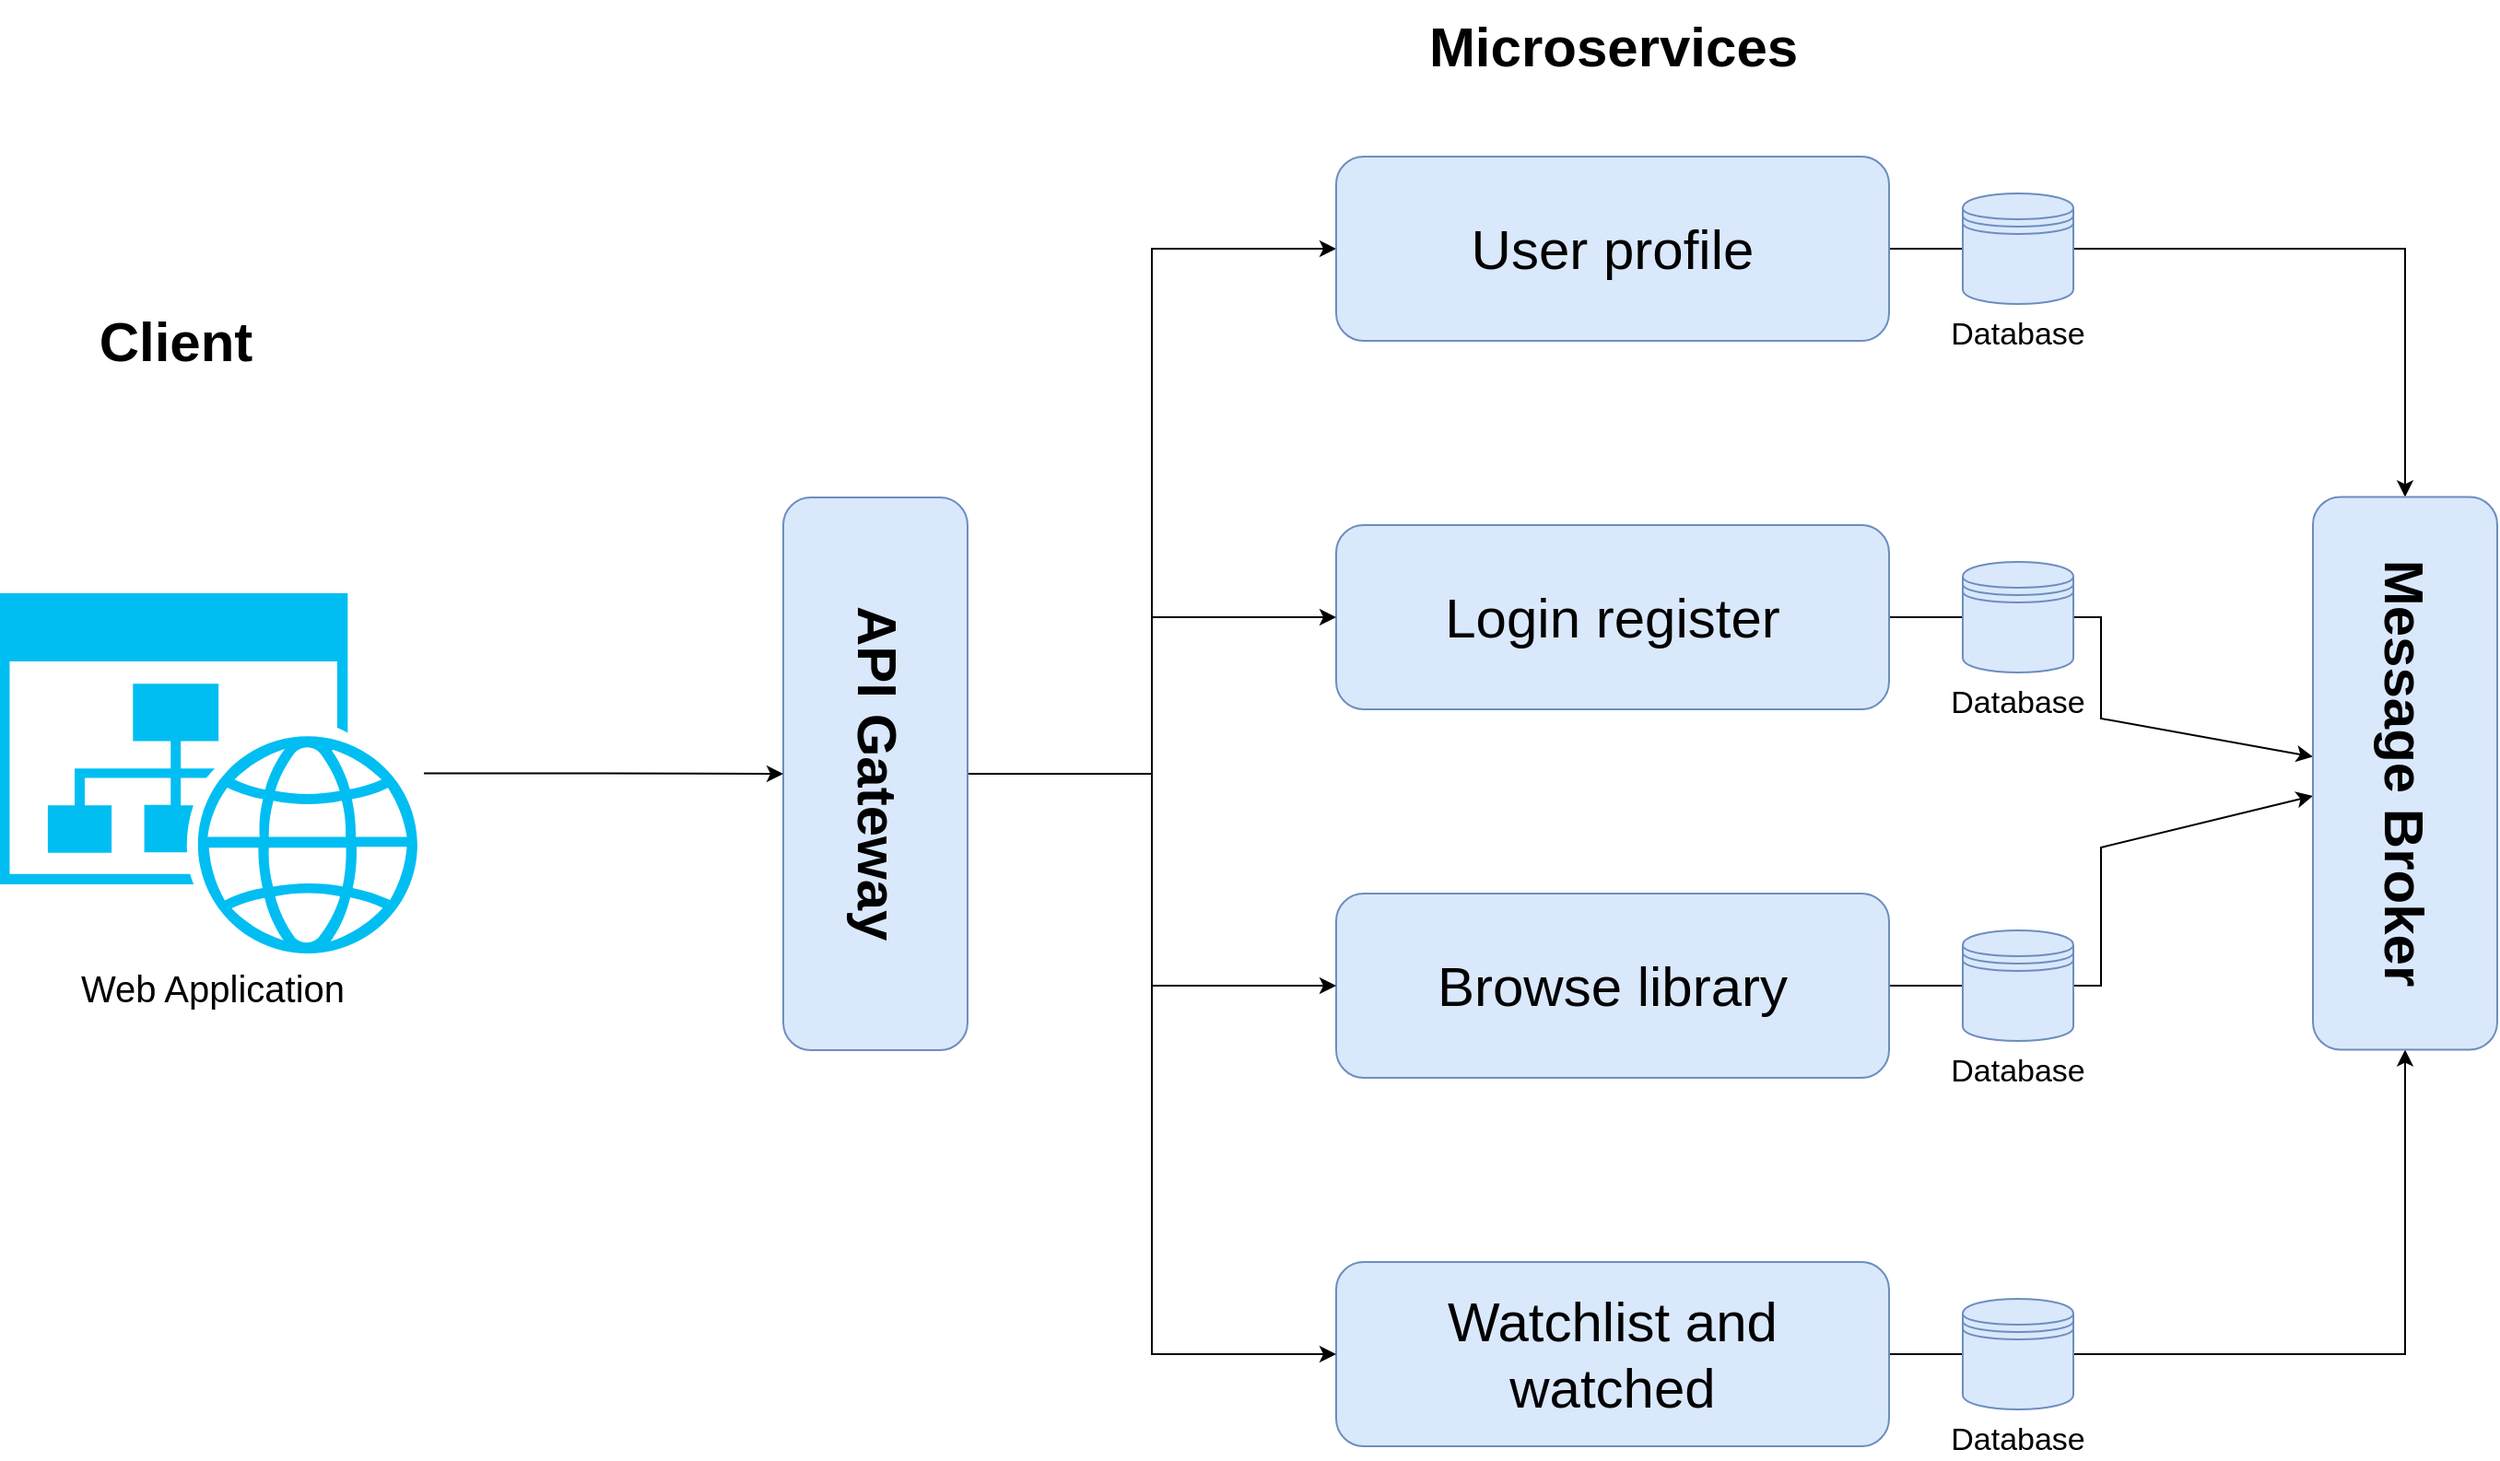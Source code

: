 <mxfile version="24.8.6">
  <diagram name="Page-1" id="HA9yUxEbgHrG_VeOb4g_">
    <mxGraphModel dx="2074" dy="1098" grid="1" gridSize="10" guides="1" tooltips="1" connect="1" arrows="1" fold="1" page="1" pageScale="1" pageWidth="1600" pageHeight="900" math="0" shadow="0">
      <root>
        <mxCell id="0" />
        <mxCell id="1" parent="0" />
        <mxCell id="3VEuuZPruA8IvIGfFSF4-28" style="edgeStyle=orthogonalEdgeStyle;rounded=0;orthogonalLoop=1;jettySize=auto;html=1;exitX=1;exitY=0.5;exitDx=0;exitDy=0;" edge="1" parent="1" source="afaeD62_QibHUqOajYW0-1" target="3VEuuZPruA8IvIGfFSF4-20">
          <mxGeometry relative="1" as="geometry">
            <Array as="points">
              <mxPoint x="1260" y="385" />
              <mxPoint x="1260" y="440" />
            </Array>
          </mxGeometry>
        </mxCell>
        <mxCell id="afaeD62_QibHUqOajYW0-1" value="Login register" style="rounded=1;whiteSpace=wrap;html=1;shadow=0;fillColor=#dae8fc;strokeColor=#6c8ebf;fontSize=30;" parent="1" vertex="1">
          <mxGeometry x="845" y="335" width="300" height="100" as="geometry" />
        </mxCell>
        <mxCell id="3VEuuZPruA8IvIGfFSF4-31" style="edgeStyle=orthogonalEdgeStyle;rounded=0;orthogonalLoop=1;jettySize=auto;html=1;exitX=1;exitY=0.5;exitDx=0;exitDy=0;" edge="1" parent="1" source="afaeD62_QibHUqOajYW0-4" target="3VEuuZPruA8IvIGfFSF4-20">
          <mxGeometry relative="1" as="geometry">
            <Array as="points">
              <mxPoint x="1260" y="585" />
              <mxPoint x="1260" y="510" />
            </Array>
          </mxGeometry>
        </mxCell>
        <mxCell id="afaeD62_QibHUqOajYW0-4" value="Browse library" style="rounded=1;whiteSpace=wrap;html=1;shadow=0;strokeColor=#6c8ebf;align=center;verticalAlign=middle;fontFamily=Helvetica;fontSize=30;fontColor=default;fillColor=#dae8fc;" parent="1" vertex="1">
          <mxGeometry x="845" y="535" width="300" height="100" as="geometry" />
        </mxCell>
        <mxCell id="3VEuuZPruA8IvIGfFSF4-30" style="edgeStyle=orthogonalEdgeStyle;rounded=0;orthogonalLoop=1;jettySize=auto;html=1;exitX=1;exitY=0.5;exitDx=0;exitDy=0;" edge="1" parent="1" source="afaeD62_QibHUqOajYW0-5" target="3VEuuZPruA8IvIGfFSF4-20">
          <mxGeometry relative="1" as="geometry" />
        </mxCell>
        <mxCell id="afaeD62_QibHUqOajYW0-5" value="Watchlist and watched" style="rounded=1;whiteSpace=wrap;html=1;shadow=0;strokeColor=#6c8ebf;align=center;verticalAlign=middle;fontFamily=Helvetica;fontSize=30;fontColor=default;fillColor=#dae8fc;" parent="1" vertex="1">
          <mxGeometry x="845" y="735" width="300" height="100" as="geometry" />
        </mxCell>
        <mxCell id="afaeD62_QibHUqOajYW0-6" value="Database" style="shape=datastore;html=1;rounded=1;shadow=0;strokeColor=#6c8ebf;align=center;verticalAlign=top;fontFamily=Helvetica;fontSize=17;fontColor=default;fillColor=#dae8fc;horizontal=1;whiteSpace=wrap;labelBorderColor=none;textShadow=0;labelBackgroundColor=none;labelPosition=center;verticalLabelPosition=bottom;" parent="1" vertex="1">
          <mxGeometry x="1185" y="355" width="60" height="60" as="geometry" />
        </mxCell>
        <mxCell id="afaeD62_QibHUqOajYW0-7" value="Database" style="shape=datastore;html=1;rounded=1;shadow=0;strokeColor=#6c8ebf;align=center;verticalAlign=top;fontFamily=Helvetica;fontSize=17;fontColor=default;fillColor=#dae8fc;horizontal=1;whiteSpace=wrap;labelBorderColor=none;textShadow=0;labelBackgroundColor=none;labelPosition=center;verticalLabelPosition=bottom;" parent="1" vertex="1">
          <mxGeometry x="1185" y="555" width="60" height="60" as="geometry" />
        </mxCell>
        <mxCell id="afaeD62_QibHUqOajYW0-8" value="Database" style="shape=datastore;html=1;rounded=1;shadow=0;strokeColor=#6c8ebf;align=center;verticalAlign=top;fontFamily=Helvetica;fontSize=17;fontColor=default;fillColor=#dae8fc;horizontal=1;whiteSpace=wrap;labelBorderColor=none;textShadow=0;labelBackgroundColor=none;labelPosition=center;verticalLabelPosition=bottom;" parent="1" vertex="1">
          <mxGeometry x="1185" y="755" width="60" height="60" as="geometry" />
        </mxCell>
        <mxCell id="3VEuuZPruA8IvIGfFSF4-11" style="edgeStyle=orthogonalEdgeStyle;rounded=0;orthogonalLoop=1;jettySize=auto;html=1;exitX=0.5;exitY=1;exitDx=0;exitDy=0;entryX=0;entryY=0.5;entryDx=0;entryDy=0;" edge="1" parent="1" source="afaeD62_QibHUqOajYW0-11" target="3VEuuZPruA8IvIGfFSF4-3">
          <mxGeometry relative="1" as="geometry" />
        </mxCell>
        <mxCell id="3VEuuZPruA8IvIGfFSF4-12" style="edgeStyle=orthogonalEdgeStyle;rounded=0;orthogonalLoop=1;jettySize=auto;html=1;exitX=0.5;exitY=1;exitDx=0;exitDy=0;entryX=0;entryY=0.5;entryDx=0;entryDy=0;" edge="1" parent="1" source="afaeD62_QibHUqOajYW0-11" target="afaeD62_QibHUqOajYW0-1">
          <mxGeometry relative="1" as="geometry" />
        </mxCell>
        <mxCell id="3VEuuZPruA8IvIGfFSF4-13" style="edgeStyle=orthogonalEdgeStyle;rounded=0;orthogonalLoop=1;jettySize=auto;html=1;exitX=0.5;exitY=1;exitDx=0;exitDy=0;entryX=0;entryY=0.5;entryDx=0;entryDy=0;" edge="1" parent="1" source="afaeD62_QibHUqOajYW0-11" target="afaeD62_QibHUqOajYW0-4">
          <mxGeometry relative="1" as="geometry" />
        </mxCell>
        <mxCell id="3VEuuZPruA8IvIGfFSF4-14" style="edgeStyle=orthogonalEdgeStyle;rounded=0;orthogonalLoop=1;jettySize=auto;html=1;exitX=0.5;exitY=1;exitDx=0;exitDy=0;entryX=0;entryY=0.5;entryDx=0;entryDy=0;" edge="1" parent="1" source="afaeD62_QibHUqOajYW0-11" target="afaeD62_QibHUqOajYW0-5">
          <mxGeometry relative="1" as="geometry" />
        </mxCell>
        <mxCell id="afaeD62_QibHUqOajYW0-11" value="API Gateway" style="rounded=1;whiteSpace=wrap;html=1;shadow=0;fillColor=#dae8fc;strokeColor=#6c8ebf;fontSize=30;direction=north;flipH=0;horizontal=1;align=center;textDirection=vertical-lr;fontStyle=1" parent="1" vertex="1">
          <mxGeometry x="545" y="320" width="100" height="300" as="geometry" />
        </mxCell>
        <mxCell id="afaeD62_QibHUqOajYW0-20" value="Microservices" style="text;html=1;align=center;verticalAlign=middle;resizable=0;points=[];autosize=1;strokeColor=none;fillColor=none;fontFamily=Helvetica;fontSize=30;fontColor=default;fontStyle=1;shadow=0;" parent="1" vertex="1">
          <mxGeometry x="890" y="50" width="210" height="50" as="geometry" />
        </mxCell>
        <mxCell id="afaeD62_QibHUqOajYW0-17" value="Client" style="text;html=1;align=center;verticalAlign=middle;resizable=0;points=[];autosize=1;strokeColor=none;fillColor=none;fontFamily=Helvetica;fontSize=30;fontColor=default;fontStyle=1;shadow=0;" parent="1" vertex="1">
          <mxGeometry x="165" y="210" width="100" height="50" as="geometry" />
        </mxCell>
        <mxCell id="3VEuuZPruA8IvIGfFSF4-29" style="edgeStyle=orthogonalEdgeStyle;rounded=0;orthogonalLoop=1;jettySize=auto;html=1;exitX=1;exitY=0.5;exitDx=0;exitDy=0;" edge="1" parent="1" source="3VEuuZPruA8IvIGfFSF4-3" target="3VEuuZPruA8IvIGfFSF4-20">
          <mxGeometry relative="1" as="geometry" />
        </mxCell>
        <mxCell id="3VEuuZPruA8IvIGfFSF4-3" value="User profile" style="rounded=1;whiteSpace=wrap;html=1;shadow=0;fillColor=#dae8fc;strokeColor=#6c8ebf;fontSize=30;" vertex="1" parent="1">
          <mxGeometry x="845" y="135" width="300" height="100" as="geometry" />
        </mxCell>
        <mxCell id="3VEuuZPruA8IvIGfFSF4-19" style="edgeStyle=orthogonalEdgeStyle;rounded=0;orthogonalLoop=1;jettySize=auto;html=1;entryX=0.5;entryY=0;entryDx=0;entryDy=0;" edge="1" parent="1" source="afaeD62_QibHUqOajYW0-10" target="afaeD62_QibHUqOajYW0-11">
          <mxGeometry relative="1" as="geometry" />
        </mxCell>
        <mxCell id="afaeD62_QibHUqOajYW0-10" value="Web Application" style="verticalLabelPosition=bottom;html=1;verticalAlign=top;align=center;strokeColor=none;fillColor=#00BEF2;shape=mxgraph.azure.website_generic;pointerEvents=1;rounded=1;shadow=0;fontFamily=Helvetica;fontSize=20;fontColor=default;container=0;" parent="1" vertex="1">
          <mxGeometry x="120" y="372" width="230" height="195.5" as="geometry" />
        </mxCell>
        <mxCell id="3VEuuZPruA8IvIGfFSF4-20" value="&lt;b&gt;Message Broker&lt;/b&gt;" style="rounded=1;whiteSpace=wrap;html=1;shadow=0;fillColor=#dae8fc;strokeColor=#6c8ebf;fontSize=30;rotation=90;" vertex="1" parent="1">
          <mxGeometry x="1275" y="419.75" width="300" height="100" as="geometry" />
        </mxCell>
        <mxCell id="3VEuuZPruA8IvIGfFSF4-2" value="Database" style="shape=datastore;html=1;rounded=1;shadow=0;strokeColor=#6c8ebf;align=center;verticalAlign=top;fontFamily=Helvetica;fontSize=17;fontColor=default;fillColor=#dae8fc;horizontal=1;whiteSpace=wrap;labelBorderColor=none;textShadow=0;labelBackgroundColor=none;labelPosition=center;verticalLabelPosition=bottom;" vertex="1" parent="1">
          <mxGeometry x="1185" y="155" width="60" height="60" as="geometry" />
        </mxCell>
      </root>
    </mxGraphModel>
  </diagram>
</mxfile>
